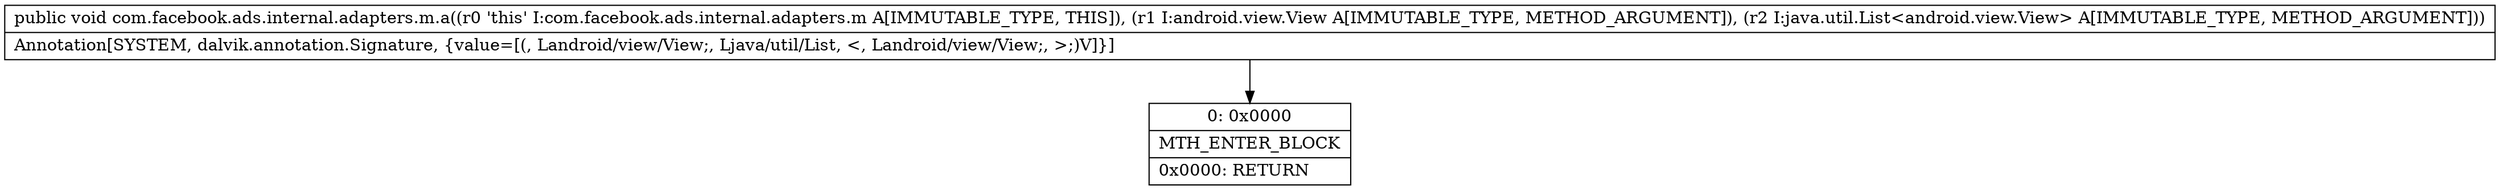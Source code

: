 digraph "CFG forcom.facebook.ads.internal.adapters.m.a(Landroid\/view\/View;Ljava\/util\/List;)V" {
Node_0 [shape=record,label="{0\:\ 0x0000|MTH_ENTER_BLOCK\l|0x0000: RETURN   \l}"];
MethodNode[shape=record,label="{public void com.facebook.ads.internal.adapters.m.a((r0 'this' I:com.facebook.ads.internal.adapters.m A[IMMUTABLE_TYPE, THIS]), (r1 I:android.view.View A[IMMUTABLE_TYPE, METHOD_ARGUMENT]), (r2 I:java.util.List\<android.view.View\> A[IMMUTABLE_TYPE, METHOD_ARGUMENT]))  | Annotation[SYSTEM, dalvik.annotation.Signature, \{value=[(, Landroid\/view\/View;, Ljava\/util\/List, \<, Landroid\/view\/View;, \>;)V]\}]\l}"];
MethodNode -> Node_0;
}


